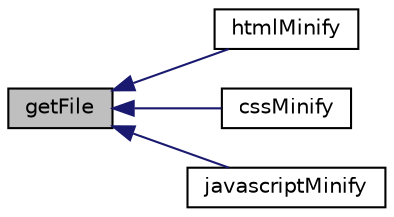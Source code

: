 digraph "getFile"
{
  edge [fontname="Helvetica",fontsize="10",labelfontname="Helvetica",labelfontsize="10"];
  node [fontname="Helvetica",fontsize="10",shape=record];
  rankdir="LR";
  Node16 [label="getFile",height=0.2,width=0.4,color="black", fillcolor="grey75", style="filled", fontcolor="black"];
  Node16 -> Node17 [dir="back",color="midnightblue",fontsize="10",style="solid",fontname="Helvetica"];
  Node17 [label="htmlMinify",height=0.2,width=0.4,color="black", fillcolor="white", style="filled",URL="$class_zest_1_1_common_1_1_minify.html#a3790247f749067336585a340fa8aba3a"];
  Node16 -> Node18 [dir="back",color="midnightblue",fontsize="10",style="solid",fontname="Helvetica"];
  Node18 [label="cssMinify",height=0.2,width=0.4,color="black", fillcolor="white", style="filled",URL="$class_zest_1_1_common_1_1_minify.html#a6be8a6de16be3723cd39f4b41807f1d5"];
  Node16 -> Node19 [dir="back",color="midnightblue",fontsize="10",style="solid",fontname="Helvetica"];
  Node19 [label="javascriptMinify",height=0.2,width=0.4,color="black", fillcolor="white", style="filled",URL="$class_zest_1_1_common_1_1_minify.html#a698373ad4b0e533c71c28fd61660f46c"];
}
